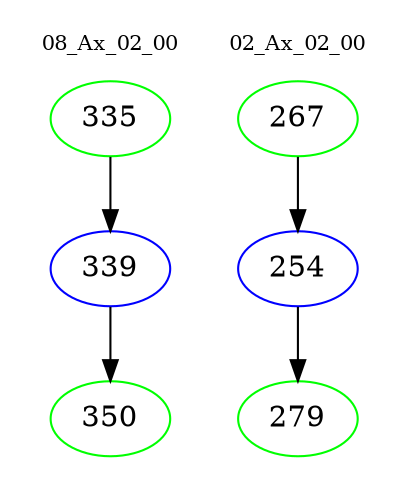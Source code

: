 digraph{
subgraph cluster_0 {
color = white
label = "08_Ax_02_00";
fontsize=10;
T0_335 [label="335", color="green"]
T0_335 -> T0_339 [color="black"]
T0_339 [label="339", color="blue"]
T0_339 -> T0_350 [color="black"]
T0_350 [label="350", color="green"]
}
subgraph cluster_1 {
color = white
label = "02_Ax_02_00";
fontsize=10;
T1_267 [label="267", color="green"]
T1_267 -> T1_254 [color="black"]
T1_254 [label="254", color="blue"]
T1_254 -> T1_279 [color="black"]
T1_279 [label="279", color="green"]
}
}
